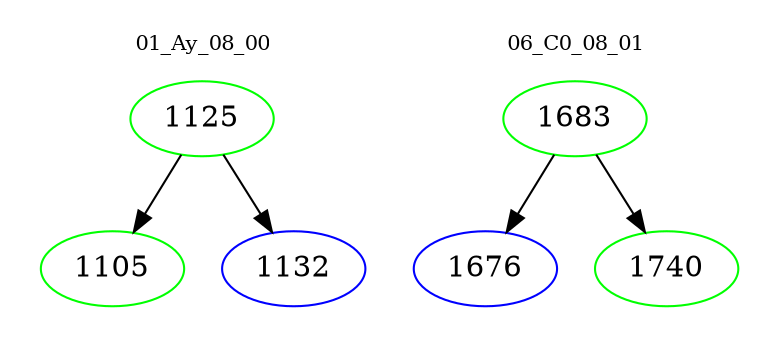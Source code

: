 digraph{
subgraph cluster_0 {
color = white
label = "01_Ay_08_00";
fontsize=10;
T0_1125 [label="1125", color="green"]
T0_1125 -> T0_1105 [color="black"]
T0_1105 [label="1105", color="green"]
T0_1125 -> T0_1132 [color="black"]
T0_1132 [label="1132", color="blue"]
}
subgraph cluster_1 {
color = white
label = "06_C0_08_01";
fontsize=10;
T1_1683 [label="1683", color="green"]
T1_1683 -> T1_1676 [color="black"]
T1_1676 [label="1676", color="blue"]
T1_1683 -> T1_1740 [color="black"]
T1_1740 [label="1740", color="green"]
}
}
